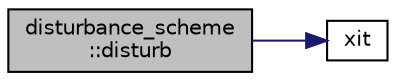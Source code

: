digraph "disturbance_scheme::disturb"
{
 // INTERACTIVE_SVG=YES
  edge [fontname="Helvetica",fontsize="10",labelfontname="Helvetica",labelfontsize="10"];
  node [fontname="Helvetica",fontsize="10",shape=record];
  rankdir="LR";
  Node1 [label="disturbance_scheme\l::disturb",height=0.2,width=0.4,color="black", fillcolor="grey75", style="filled", fontcolor="black"];
  Node1 -> Node2 [color="midnightblue",fontsize="10",style="solid"];
  Node2 [label="xit",height=0.2,width=0.4,color="black", fillcolor="white", style="filled",URL="$XIT_8f.html#aea43fe3205a9aaa600859d61b69d580c"];
}
